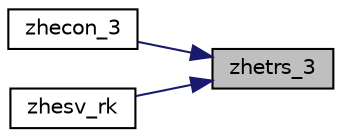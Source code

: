 digraph "zhetrs_3"
{
 // LATEX_PDF_SIZE
  edge [fontname="Helvetica",fontsize="10",labelfontname="Helvetica",labelfontsize="10"];
  node [fontname="Helvetica",fontsize="10",shape=record];
  rankdir="RL";
  Node1 [label="zhetrs_3",height=0.2,width=0.4,color="black", fillcolor="grey75", style="filled", fontcolor="black",tooltip="ZHETRS_3"];
  Node1 -> Node2 [dir="back",color="midnightblue",fontsize="10",style="solid",fontname="Helvetica"];
  Node2 [label="zhecon_3",height=0.2,width=0.4,color="black", fillcolor="white", style="filled",URL="$zhecon__3_8f.html#a4686f405f5efc406206f6761b5ac6bf6",tooltip="ZHECON_3"];
  Node1 -> Node3 [dir="back",color="midnightblue",fontsize="10",style="solid",fontname="Helvetica"];
  Node3 [label="zhesv_rk",height=0.2,width=0.4,color="black", fillcolor="white", style="filled",URL="$zhesv__rk_8f.html#a15080de6926fb2099b184fb5c8367453",tooltip="ZHESV_RK computes the solution to system of linear equations A * X = B for SY matrices"];
}
